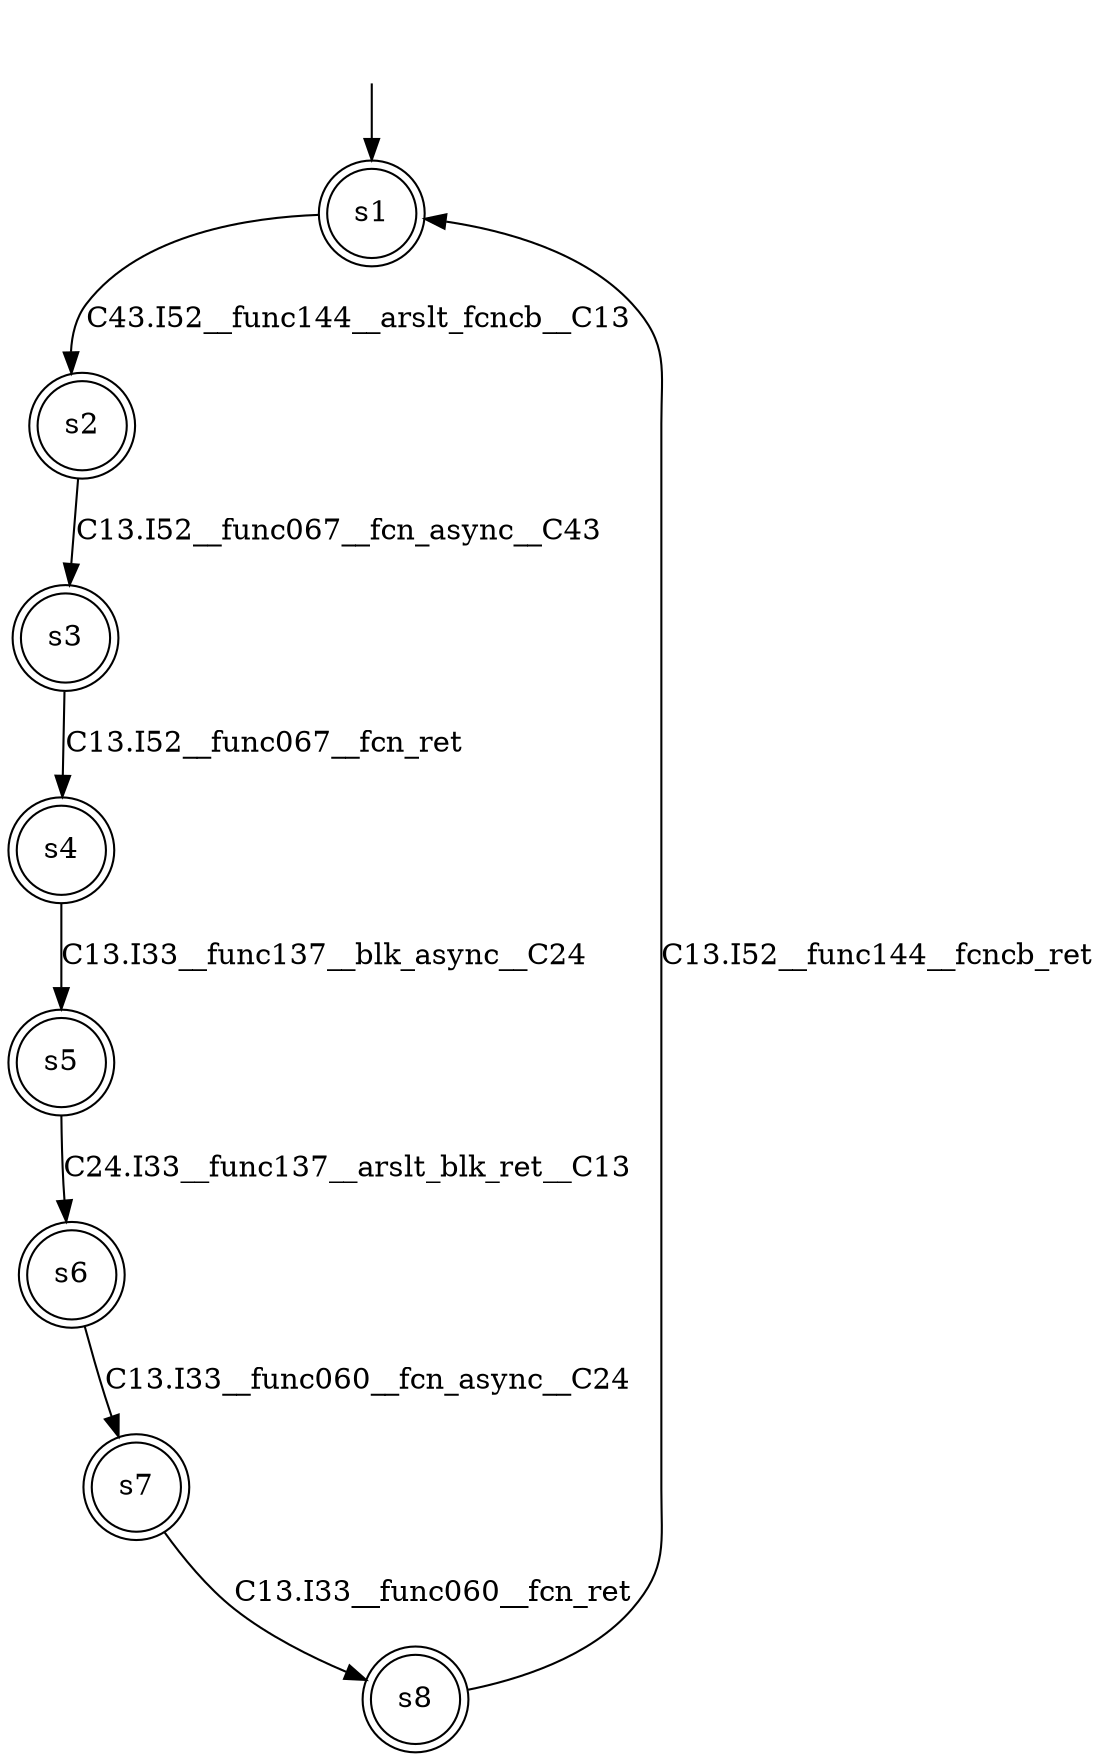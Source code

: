 digraph automaton {
	1 [label=<s1> shape="doublecircle"];
	2 [label=<s2> shape="doublecircle"];
	3 [label=<s3> shape="doublecircle"];
	4 [label=<s4> shape="doublecircle"];
	5 [label=<s5> shape="doublecircle"];
	6 [label=<s6> shape="doublecircle"];
	7 [label=<s7> shape="doublecircle"];
	8 [label=<s8> shape="doublecircle"];
	__init1 [label=<> shape="none"];
	__init1 -> 1;
	1 -> 2 [label=<C43.I52__func144__arslt_fcncb__C13> id="1-0-2"];
	2 -> 3 [label=<C13.I52__func067__fcn_async__C43> id="2-0-3"];
	3 -> 4 [label=<C13.I52__func067__fcn_ret> id="3-0-4"];
	4 -> 5 [label=<C13.I33__func137__blk_async__C24> id="4-0-5"];
	5 -> 6 [label=<C24.I33__func137__arslt_blk_ret__C13> id="5-0-6"];
	6 -> 7 [label=<C13.I33__func060__fcn_async__C24> id="6-0-7"];
	7 -> 8 [label=<C13.I33__func060__fcn_ret> id="7-0-8"];
	8 -> 1 [label=<C13.I52__func144__fcncb_ret> id="8-0-1"];
}
